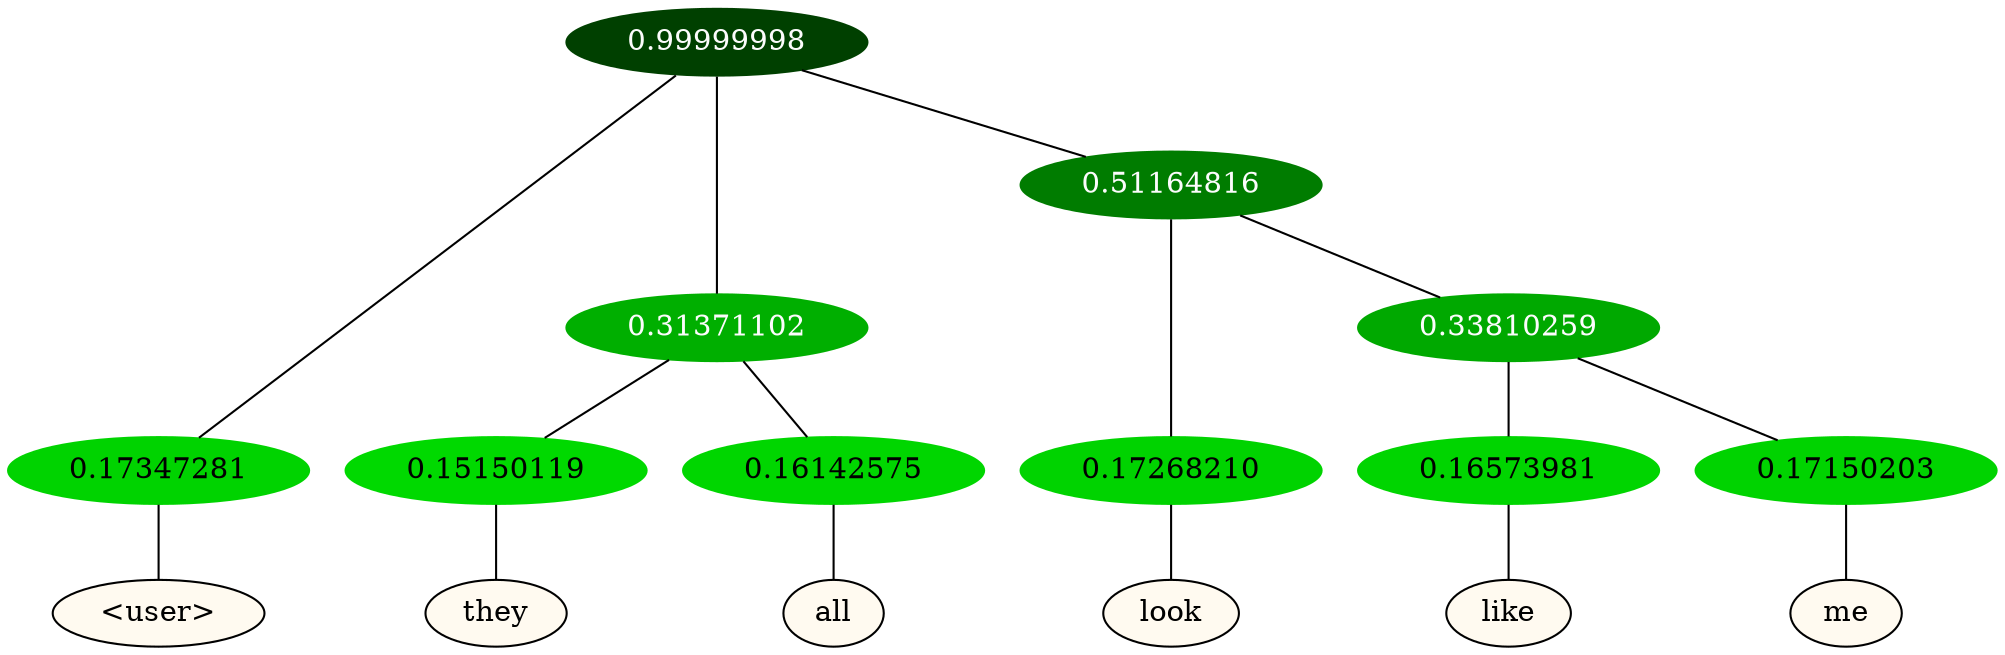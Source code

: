 graph {
	node [format=png height=0.15 nodesep=0.001 ordering=out overlap=prism overlap_scaling=0.01 ranksep=0.001 ratio=0.2 style=filled width=0.15]
	{
		rank=same
		a_w_1 [label="\<user\>" color=black fillcolor=floralwhite style="filled,solid"]
		a_w_4 [label=they color=black fillcolor=floralwhite style="filled,solid"]
		a_w_5 [label=all color=black fillcolor=floralwhite style="filled,solid"]
		a_w_6 [label=look color=black fillcolor=floralwhite style="filled,solid"]
		a_w_8 [label=like color=black fillcolor=floralwhite style="filled,solid"]
		a_w_9 [label=me color=black fillcolor=floralwhite style="filled,solid"]
	}
	a_n_1 -- a_w_1
	a_n_4 -- a_w_4
	a_n_5 -- a_w_5
	a_n_6 -- a_w_6
	a_n_8 -- a_w_8
	a_n_9 -- a_w_9
	{
		rank=same
		a_n_1 [label=0.17347281 color="0.334 1.000 0.827" fontcolor=black]
		a_n_4 [label=0.15150119 color="0.334 1.000 0.848" fontcolor=black]
		a_n_5 [label=0.16142575 color="0.334 1.000 0.839" fontcolor=black]
		a_n_6 [label=0.17268210 color="0.334 1.000 0.827" fontcolor=black]
		a_n_8 [label=0.16573981 color="0.334 1.000 0.834" fontcolor=black]
		a_n_9 [label=0.17150203 color="0.334 1.000 0.828" fontcolor=black]
	}
	a_n_0 [label=0.99999998 color="0.334 1.000 0.250" fontcolor=grey99]
	a_n_0 -- a_n_1
	a_n_2 [label=0.31371102 color="0.334 1.000 0.686" fontcolor=grey99]
	a_n_0 -- a_n_2
	a_n_3 [label=0.51164816 color="0.334 1.000 0.488" fontcolor=grey99]
	a_n_0 -- a_n_3
	a_n_2 -- a_n_4
	a_n_2 -- a_n_5
	a_n_3 -- a_n_6
	a_n_7 [label=0.33810259 color="0.334 1.000 0.662" fontcolor=grey99]
	a_n_3 -- a_n_7
	a_n_7 -- a_n_8
	a_n_7 -- a_n_9
}
